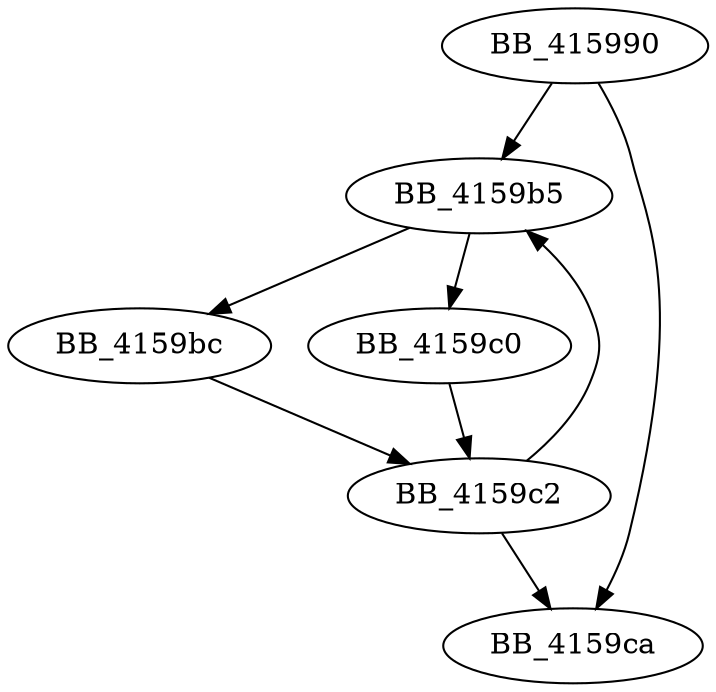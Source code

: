 DiGraph sub_415990{
BB_415990->BB_4159b5
BB_415990->BB_4159ca
BB_4159b5->BB_4159bc
BB_4159b5->BB_4159c0
BB_4159bc->BB_4159c2
BB_4159c0->BB_4159c2
BB_4159c2->BB_4159b5
BB_4159c2->BB_4159ca
}
